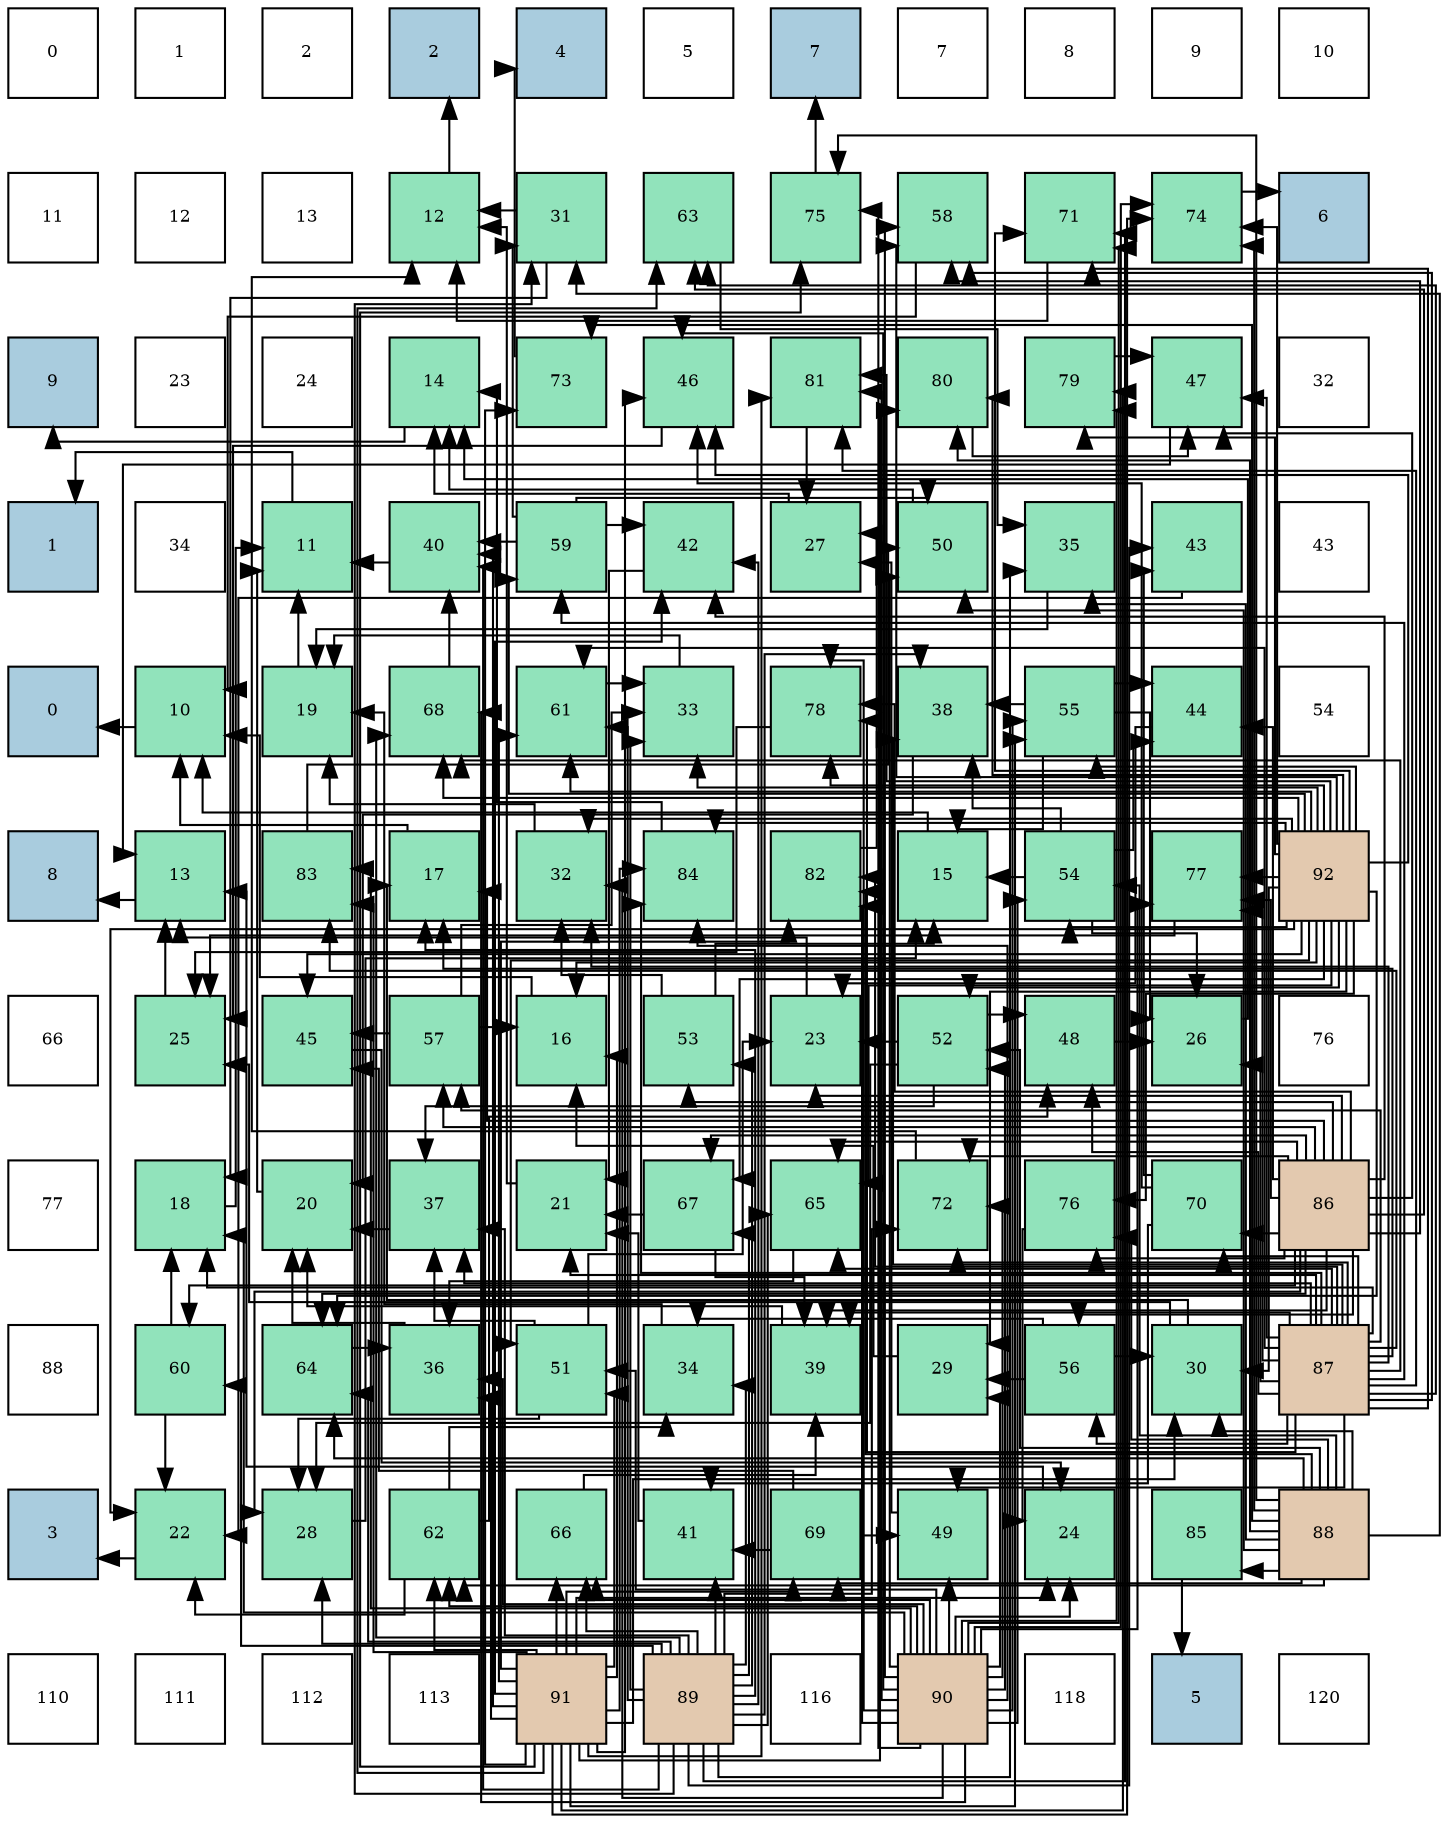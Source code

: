 digraph layout{
 rankdir=TB;
 splines=ortho;
 node [style=filled shape=square fixedsize=true width=0.6];
0[label="0", fontsize=8, fillcolor="#ffffff"];
1[label="1", fontsize=8, fillcolor="#ffffff"];
2[label="2", fontsize=8, fillcolor="#ffffff"];
3[label="2", fontsize=8, fillcolor="#a9ccde"];
4[label="4", fontsize=8, fillcolor="#a9ccde"];
5[label="5", fontsize=8, fillcolor="#ffffff"];
6[label="7", fontsize=8, fillcolor="#a9ccde"];
7[label="7", fontsize=8, fillcolor="#ffffff"];
8[label="8", fontsize=8, fillcolor="#ffffff"];
9[label="9", fontsize=8, fillcolor="#ffffff"];
10[label="10", fontsize=8, fillcolor="#ffffff"];
11[label="11", fontsize=8, fillcolor="#ffffff"];
12[label="12", fontsize=8, fillcolor="#ffffff"];
13[label="13", fontsize=8, fillcolor="#ffffff"];
14[label="12", fontsize=8, fillcolor="#91e3bb"];
15[label="31", fontsize=8, fillcolor="#91e3bb"];
16[label="63", fontsize=8, fillcolor="#91e3bb"];
17[label="75", fontsize=8, fillcolor="#91e3bb"];
18[label="58", fontsize=8, fillcolor="#91e3bb"];
19[label="71", fontsize=8, fillcolor="#91e3bb"];
20[label="74", fontsize=8, fillcolor="#91e3bb"];
21[label="6", fontsize=8, fillcolor="#a9ccde"];
22[label="9", fontsize=8, fillcolor="#a9ccde"];
23[label="23", fontsize=8, fillcolor="#ffffff"];
24[label="24", fontsize=8, fillcolor="#ffffff"];
25[label="14", fontsize=8, fillcolor="#91e3bb"];
26[label="73", fontsize=8, fillcolor="#91e3bb"];
27[label="46", fontsize=8, fillcolor="#91e3bb"];
28[label="81", fontsize=8, fillcolor="#91e3bb"];
29[label="80", fontsize=8, fillcolor="#91e3bb"];
30[label="79", fontsize=8, fillcolor="#91e3bb"];
31[label="47", fontsize=8, fillcolor="#91e3bb"];
32[label="32", fontsize=8, fillcolor="#ffffff"];
33[label="1", fontsize=8, fillcolor="#a9ccde"];
34[label="34", fontsize=8, fillcolor="#ffffff"];
35[label="11", fontsize=8, fillcolor="#91e3bb"];
36[label="40", fontsize=8, fillcolor="#91e3bb"];
37[label="59", fontsize=8, fillcolor="#91e3bb"];
38[label="42", fontsize=8, fillcolor="#91e3bb"];
39[label="27", fontsize=8, fillcolor="#91e3bb"];
40[label="50", fontsize=8, fillcolor="#91e3bb"];
41[label="35", fontsize=8, fillcolor="#91e3bb"];
42[label="43", fontsize=8, fillcolor="#91e3bb"];
43[label="43", fontsize=8, fillcolor="#ffffff"];
44[label="0", fontsize=8, fillcolor="#a9ccde"];
45[label="10", fontsize=8, fillcolor="#91e3bb"];
46[label="19", fontsize=8, fillcolor="#91e3bb"];
47[label="68", fontsize=8, fillcolor="#91e3bb"];
48[label="61", fontsize=8, fillcolor="#91e3bb"];
49[label="33", fontsize=8, fillcolor="#91e3bb"];
50[label="78", fontsize=8, fillcolor="#91e3bb"];
51[label="38", fontsize=8, fillcolor="#91e3bb"];
52[label="55", fontsize=8, fillcolor="#91e3bb"];
53[label="44", fontsize=8, fillcolor="#91e3bb"];
54[label="54", fontsize=8, fillcolor="#ffffff"];
55[label="8", fontsize=8, fillcolor="#a9ccde"];
56[label="13", fontsize=8, fillcolor="#91e3bb"];
57[label="83", fontsize=8, fillcolor="#91e3bb"];
58[label="17", fontsize=8, fillcolor="#91e3bb"];
59[label="32", fontsize=8, fillcolor="#91e3bb"];
60[label="84", fontsize=8, fillcolor="#91e3bb"];
61[label="82", fontsize=8, fillcolor="#91e3bb"];
62[label="15", fontsize=8, fillcolor="#91e3bb"];
63[label="54", fontsize=8, fillcolor="#91e3bb"];
64[label="77", fontsize=8, fillcolor="#91e3bb"];
65[label="92", fontsize=8, fillcolor="#e3c9af"];
66[label="66", fontsize=8, fillcolor="#ffffff"];
67[label="25", fontsize=8, fillcolor="#91e3bb"];
68[label="45", fontsize=8, fillcolor="#91e3bb"];
69[label="57", fontsize=8, fillcolor="#91e3bb"];
70[label="16", fontsize=8, fillcolor="#91e3bb"];
71[label="53", fontsize=8, fillcolor="#91e3bb"];
72[label="23", fontsize=8, fillcolor="#91e3bb"];
73[label="52", fontsize=8, fillcolor="#91e3bb"];
74[label="48", fontsize=8, fillcolor="#91e3bb"];
75[label="26", fontsize=8, fillcolor="#91e3bb"];
76[label="76", fontsize=8, fillcolor="#ffffff"];
77[label="77", fontsize=8, fillcolor="#ffffff"];
78[label="18", fontsize=8, fillcolor="#91e3bb"];
79[label="20", fontsize=8, fillcolor="#91e3bb"];
80[label="37", fontsize=8, fillcolor="#91e3bb"];
81[label="21", fontsize=8, fillcolor="#91e3bb"];
82[label="67", fontsize=8, fillcolor="#91e3bb"];
83[label="65", fontsize=8, fillcolor="#91e3bb"];
84[label="72", fontsize=8, fillcolor="#91e3bb"];
85[label="76", fontsize=8, fillcolor="#91e3bb"];
86[label="70", fontsize=8, fillcolor="#91e3bb"];
87[label="86", fontsize=8, fillcolor="#e3c9af"];
88[label="88", fontsize=8, fillcolor="#ffffff"];
89[label="60", fontsize=8, fillcolor="#91e3bb"];
90[label="64", fontsize=8, fillcolor="#91e3bb"];
91[label="36", fontsize=8, fillcolor="#91e3bb"];
92[label="51", fontsize=8, fillcolor="#91e3bb"];
93[label="34", fontsize=8, fillcolor="#91e3bb"];
94[label="39", fontsize=8, fillcolor="#91e3bb"];
95[label="29", fontsize=8, fillcolor="#91e3bb"];
96[label="56", fontsize=8, fillcolor="#91e3bb"];
97[label="30", fontsize=8, fillcolor="#91e3bb"];
98[label="87", fontsize=8, fillcolor="#e3c9af"];
99[label="3", fontsize=8, fillcolor="#a9ccde"];
100[label="22", fontsize=8, fillcolor="#91e3bb"];
101[label="28", fontsize=8, fillcolor="#91e3bb"];
102[label="62", fontsize=8, fillcolor="#91e3bb"];
103[label="66", fontsize=8, fillcolor="#91e3bb"];
104[label="41", fontsize=8, fillcolor="#91e3bb"];
105[label="69", fontsize=8, fillcolor="#91e3bb"];
106[label="49", fontsize=8, fillcolor="#91e3bb"];
107[label="24", fontsize=8, fillcolor="#91e3bb"];
108[label="85", fontsize=8, fillcolor="#91e3bb"];
109[label="88", fontsize=8, fillcolor="#e3c9af"];
110[label="110", fontsize=8, fillcolor="#ffffff"];
111[label="111", fontsize=8, fillcolor="#ffffff"];
112[label="112", fontsize=8, fillcolor="#ffffff"];
113[label="113", fontsize=8, fillcolor="#ffffff"];
114[label="91", fontsize=8, fillcolor="#e3c9af"];
115[label="89", fontsize=8, fillcolor="#e3c9af"];
116[label="116", fontsize=8, fillcolor="#ffffff"];
117[label="90", fontsize=8, fillcolor="#e3c9af"];
118[label="118", fontsize=8, fillcolor="#ffffff"];
119[label="5", fontsize=8, fillcolor="#a9ccde"];
120[label="120", fontsize=8, fillcolor="#ffffff"];
edge [constraint=false, style=vis];45 -> 44;
35 -> 33;
14 -> 3;
56 -> 55;
25 -> 22;
62 -> 45;
70 -> 45;
58 -> 45;
78 -> 35;
46 -> 35;
79 -> 35;
81 -> 14;
100 -> 99;
72 -> 56;
107 -> 56;
67 -> 56;
75 -> 25;
39 -> 25;
101 -> 62;
95 -> 70;
97 -> 58;
97 -> 67;
15 -> 14;
15 -> 78;
59 -> 46;
49 -> 46;
93 -> 46;
41 -> 46;
91 -> 79;
80 -> 79;
51 -> 79;
94 -> 79;
36 -> 35;
104 -> 81;
38 -> 81;
42 -> 100;
53 -> 72;
68 -> 107;
27 -> 67;
31 -> 56;
74 -> 75;
106 -> 39;
40 -> 25;
92 -> 72;
92 -> 101;
92 -> 80;
73 -> 72;
73 -> 101;
73 -> 80;
73 -> 74;
71 -> 62;
71 -> 59;
63 -> 62;
63 -> 75;
63 -> 51;
63 -> 53;
52 -> 62;
52 -> 75;
52 -> 51;
52 -> 53;
96 -> 95;
96 -> 97;
96 -> 93;
69 -> 70;
69 -> 49;
69 -> 68;
18 -> 45;
37 -> 15;
37 -> 36;
37 -> 38;
37 -> 40;
89 -> 78;
89 -> 100;
48 -> 49;
102 -> 100;
102 -> 93;
102 -> 74;
16 -> 41;
90 -> 91;
83 -> 91;
103 -> 94;
82 -> 81;
82 -> 94;
47 -> 36;
105 -> 104;
105 -> 68;
105 -> 106;
86 -> 104;
86 -> 42;
86 -> 27;
19 -> 14;
84 -> 14;
26 -> 4;
20 -> 21;
17 -> 6;
85 -> 107;
64 -> 67;
50 -> 67;
30 -> 31;
29 -> 31;
28 -> 39;
61 -> 39;
57 -> 40;
60 -> 25;
108 -> 119;
87 -> 58;
87 -> 72;
87 -> 101;
87 -> 94;
87 -> 38;
87 -> 53;
87 -> 31;
87 -> 71;
87 -> 96;
87 -> 69;
87 -> 18;
87 -> 89;
87 -> 16;
87 -> 90;
87 -> 83;
87 -> 82;
87 -> 86;
87 -> 84;
87 -> 85;
87 -> 64;
87 -> 50;
98 -> 58;
98 -> 78;
98 -> 81;
98 -> 75;
98 -> 59;
98 -> 80;
98 -> 51;
98 -> 94;
98 -> 31;
98 -> 74;
98 -> 106;
98 -> 96;
98 -> 69;
98 -> 18;
98 -> 37;
98 -> 48;
98 -> 16;
98 -> 83;
98 -> 47;
98 -> 86;
98 -> 19;
98 -> 84;
98 -> 64;
98 -> 50;
98 -> 28;
98 -> 61;
98 -> 57;
98 -> 60;
109 -> 97;
109 -> 15;
109 -> 41;
109 -> 40;
109 -> 73;
109 -> 63;
109 -> 102;
109 -> 90;
109 -> 105;
109 -> 26;
109 -> 20;
109 -> 17;
109 -> 85;
109 -> 29;
109 -> 61;
109 -> 108;
115 -> 58;
115 -> 101;
115 -> 15;
115 -> 49;
115 -> 93;
115 -> 41;
115 -> 80;
115 -> 51;
115 -> 36;
115 -> 104;
115 -> 38;
115 -> 42;
115 -> 71;
115 -> 89;
115 -> 48;
115 -> 90;
115 -> 83;
115 -> 103;
115 -> 82;
115 -> 47;
115 -> 19;
115 -> 84;
117 -> 78;
117 -> 107;
117 -> 95;
117 -> 59;
117 -> 91;
117 -> 27;
117 -> 106;
117 -> 40;
117 -> 92;
117 -> 73;
117 -> 63;
117 -> 52;
117 -> 18;
117 -> 102;
117 -> 103;
117 -> 47;
117 -> 19;
117 -> 84;
117 -> 20;
117 -> 17;
117 -> 64;
117 -> 50;
117 -> 30;
117 -> 28;
117 -> 61;
117 -> 57;
117 -> 60;
114 -> 70;
114 -> 107;
114 -> 97;
114 -> 91;
114 -> 36;
114 -> 38;
114 -> 27;
114 -> 92;
114 -> 52;
114 -> 48;
114 -> 102;
114 -> 16;
114 -> 103;
114 -> 105;
114 -> 26;
114 -> 20;
114 -> 17;
114 -> 30;
114 -> 29;
114 -> 28;
114 -> 61;
114 -> 57;
114 -> 60;
65 -> 70;
65 -> 100;
65 -> 95;
65 -> 97;
65 -> 59;
65 -> 49;
65 -> 68;
65 -> 27;
65 -> 92;
65 -> 73;
65 -> 63;
65 -> 52;
65 -> 18;
65 -> 37;
65 -> 48;
65 -> 90;
65 -> 83;
65 -> 82;
65 -> 47;
65 -> 19;
65 -> 20;
65 -> 85;
65 -> 64;
65 -> 50;
65 -> 30;
65 -> 29;
65 -> 28;
65 -> 60;
edge [constraint=true, style=invis];
0 -> 11 -> 22 -> 33 -> 44 -> 55 -> 66 -> 77 -> 88 -> 99 -> 110;
1 -> 12 -> 23 -> 34 -> 45 -> 56 -> 67 -> 78 -> 89 -> 100 -> 111;
2 -> 13 -> 24 -> 35 -> 46 -> 57 -> 68 -> 79 -> 90 -> 101 -> 112;
3 -> 14 -> 25 -> 36 -> 47 -> 58 -> 69 -> 80 -> 91 -> 102 -> 113;
4 -> 15 -> 26 -> 37 -> 48 -> 59 -> 70 -> 81 -> 92 -> 103 -> 114;
5 -> 16 -> 27 -> 38 -> 49 -> 60 -> 71 -> 82 -> 93 -> 104 -> 115;
6 -> 17 -> 28 -> 39 -> 50 -> 61 -> 72 -> 83 -> 94 -> 105 -> 116;
7 -> 18 -> 29 -> 40 -> 51 -> 62 -> 73 -> 84 -> 95 -> 106 -> 117;
8 -> 19 -> 30 -> 41 -> 52 -> 63 -> 74 -> 85 -> 96 -> 107 -> 118;
9 -> 20 -> 31 -> 42 -> 53 -> 64 -> 75 -> 86 -> 97 -> 108 -> 119;
10 -> 21 -> 32 -> 43 -> 54 -> 65 -> 76 -> 87 -> 98 -> 109 -> 120;
rank = same {0 -> 1 -> 2 -> 3 -> 4 -> 5 -> 6 -> 7 -> 8 -> 9 -> 10};
rank = same {11 -> 12 -> 13 -> 14 -> 15 -> 16 -> 17 -> 18 -> 19 -> 20 -> 21};
rank = same {22 -> 23 -> 24 -> 25 -> 26 -> 27 -> 28 -> 29 -> 30 -> 31 -> 32};
rank = same {33 -> 34 -> 35 -> 36 -> 37 -> 38 -> 39 -> 40 -> 41 -> 42 -> 43};
rank = same {44 -> 45 -> 46 -> 47 -> 48 -> 49 -> 50 -> 51 -> 52 -> 53 -> 54};
rank = same {55 -> 56 -> 57 -> 58 -> 59 -> 60 -> 61 -> 62 -> 63 -> 64 -> 65};
rank = same {66 -> 67 -> 68 -> 69 -> 70 -> 71 -> 72 -> 73 -> 74 -> 75 -> 76};
rank = same {77 -> 78 -> 79 -> 80 -> 81 -> 82 -> 83 -> 84 -> 85 -> 86 -> 87};
rank = same {88 -> 89 -> 90 -> 91 -> 92 -> 93 -> 94 -> 95 -> 96 -> 97 -> 98};
rank = same {99 -> 100 -> 101 -> 102 -> 103 -> 104 -> 105 -> 106 -> 107 -> 108 -> 109};
rank = same {110 -> 111 -> 112 -> 113 -> 114 -> 115 -> 116 -> 117 -> 118 -> 119 -> 120};
}